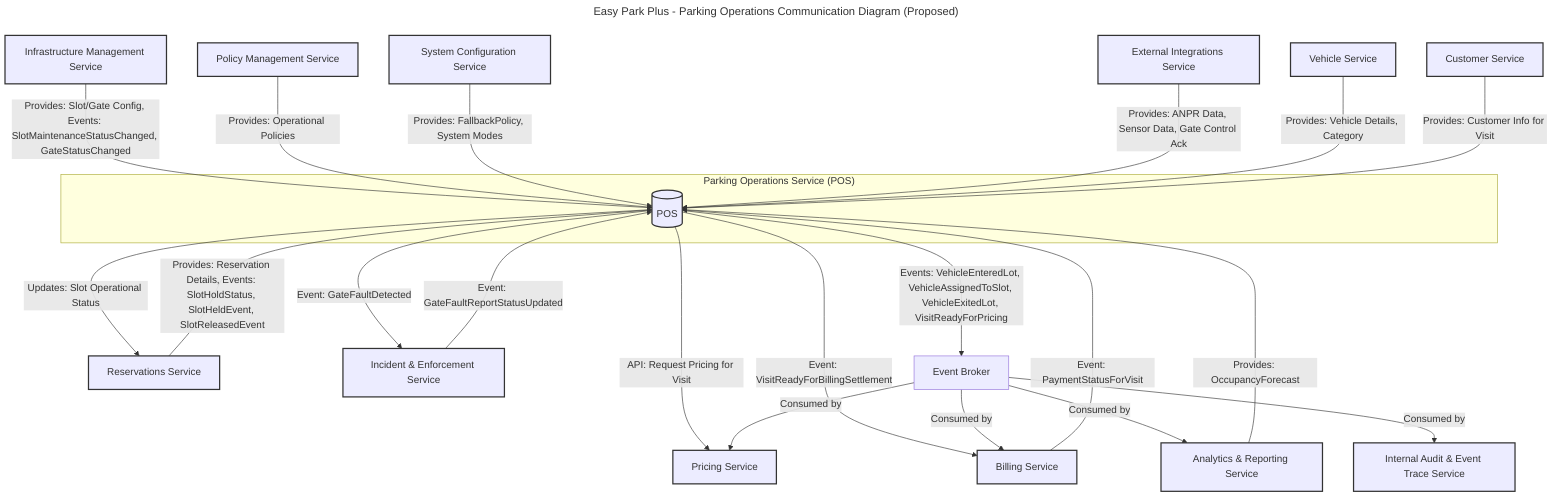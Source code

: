 ---
title: Easy Park Plus - Parking Operations Communication Diagram (Proposed)
---

graph TD
    subgraph "Parking Operations Service (POS)"
        POS[(POS)]
    end

    %% Data & Events Consumed by POS
    IMS[Infrastructure Management Service] -->|Provides: Slot/Gate Config, Events: SlotMaintenanceStatusChanged, GateStatusChanged| POS
    PMS[Policy Management Service] -->|Provides: Operational Policies| POS
    SCS[System Configuration Service] -->|Provides: FallbackPolicy, System Modes| POS
    EIS[External Integrations Service] -->|Provides: ANPR Data, Sensor Data, Gate Control Ack| POS
    RS[Reservations Service] -->|Provides: Reservation Details, Events: SlotHoldStatus, SlotHeldEvent, SlotReleasedEvent| POS
    VS[Vehicle Service] -->|Provides: Vehicle Details, Category| POS
    BS[Billing Service] -->|Event: PaymentStatusForVisit| POS
    IES[Incident & Enforcement Service] -->|Event: GateFaultReportStatusUpdated| POS
    ARS[Analytics & Reporting Service] -->|Provides: OccupancyForecast| POS
    CS[Customer Service] -->|Provides: Customer Info for Visit| POS

    %% Services Called & Events Published by POS
    POS -->|API: Request Pricing for Visit| PS[Pricing Service]
    POS -->|Event: VisitReadyForBillingSettlement| BS
    POS -->|Event: GateFaultDetected| IES
    POS -->|Updates: Slot Operational Status| RS

    %% General Event Publishing by POS
    POS -->|"Events: VehicleEnteredLot, VehicleAssignedToSlot, VehicleExitedLot, VisitReadyForPricing"| EventBroker[Event Broker]
    EventBroker -->|Consumed by| ARS
    EventBroker -->|Consumed by| IAETS[Internal Audit & Event Trace Service]
    EventBroker -->|Consumed by| BS
    EventBroker -->|Consumed by| PS

    classDef service fill:#lightyellow,stroke:#333,stroke-width:2px;
    class POS,IMS,PMS,SCS,EIS,RS,VS,PS,BS,IES,ARS,CS,IAETS service;
    class EventBroker fill:#lightblue,stroke:#333,stroke-width:2px;